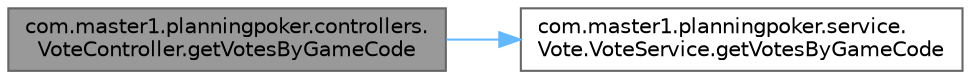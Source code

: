 digraph "com.master1.planningpoker.controllers.VoteController.getVotesByGameCode"
{
 // LATEX_PDF_SIZE
  bgcolor="transparent";
  edge [fontname=Helvetica,fontsize=10,labelfontname=Helvetica,labelfontsize=10];
  node [fontname=Helvetica,fontsize=10,shape=box,height=0.2,width=0.4];
  rankdir="LR";
  Node1 [id="Node000001",label="com.master1.planningpoker.controllers.\lVoteController.getVotesByGameCode",height=0.2,width=0.4,color="gray40", fillcolor="grey60", style="filled", fontcolor="black",tooltip="Récupère les votes pour un jeu spécifique via son code."];
  Node1 -> Node2 [id="edge1_Node000001_Node000002",color="steelblue1",style="solid",tooltip=" "];
  Node2 [id="Node000002",label="com.master1.planningpoker.service.\lVote.VoteService.getVotesByGameCode",height=0.2,width=0.4,color="grey40", fillcolor="white", style="filled",URL="$classcom_1_1master1_1_1planningpoker_1_1service_1_1_vote_1_1_vote_service.html#a86ec53631024749e2e4bc8e049bf4b99",tooltip=" "];
}
